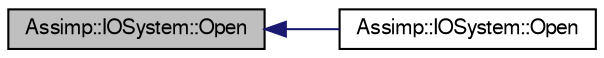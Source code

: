 digraph G
{
  bgcolor="transparent";
  edge [fontname="FreeSans",fontsize=10,labelfontname="FreeSans",labelfontsize=10];
  node [fontname="FreeSans",fontsize=10,shape=record];
  rankdir=LR;
  Node1 [label="Assimp::IOSystem::Open",height=0.2,width=0.4,color="black", fillcolor="grey75", style="filled" fontcolor="black"];
  Node1 -> Node2 [dir=back,color="midnightblue",fontsize=10,style="solid"];
  Node2 [label="Assimp::IOSystem::Open",height=0.2,width=0.4,color="black",URL="$class_assimp_1_1_i_o_system.html#ef35fabc9bd49fb83bfd4f12a94083c3",tooltip="For backward compatibility."];
}

